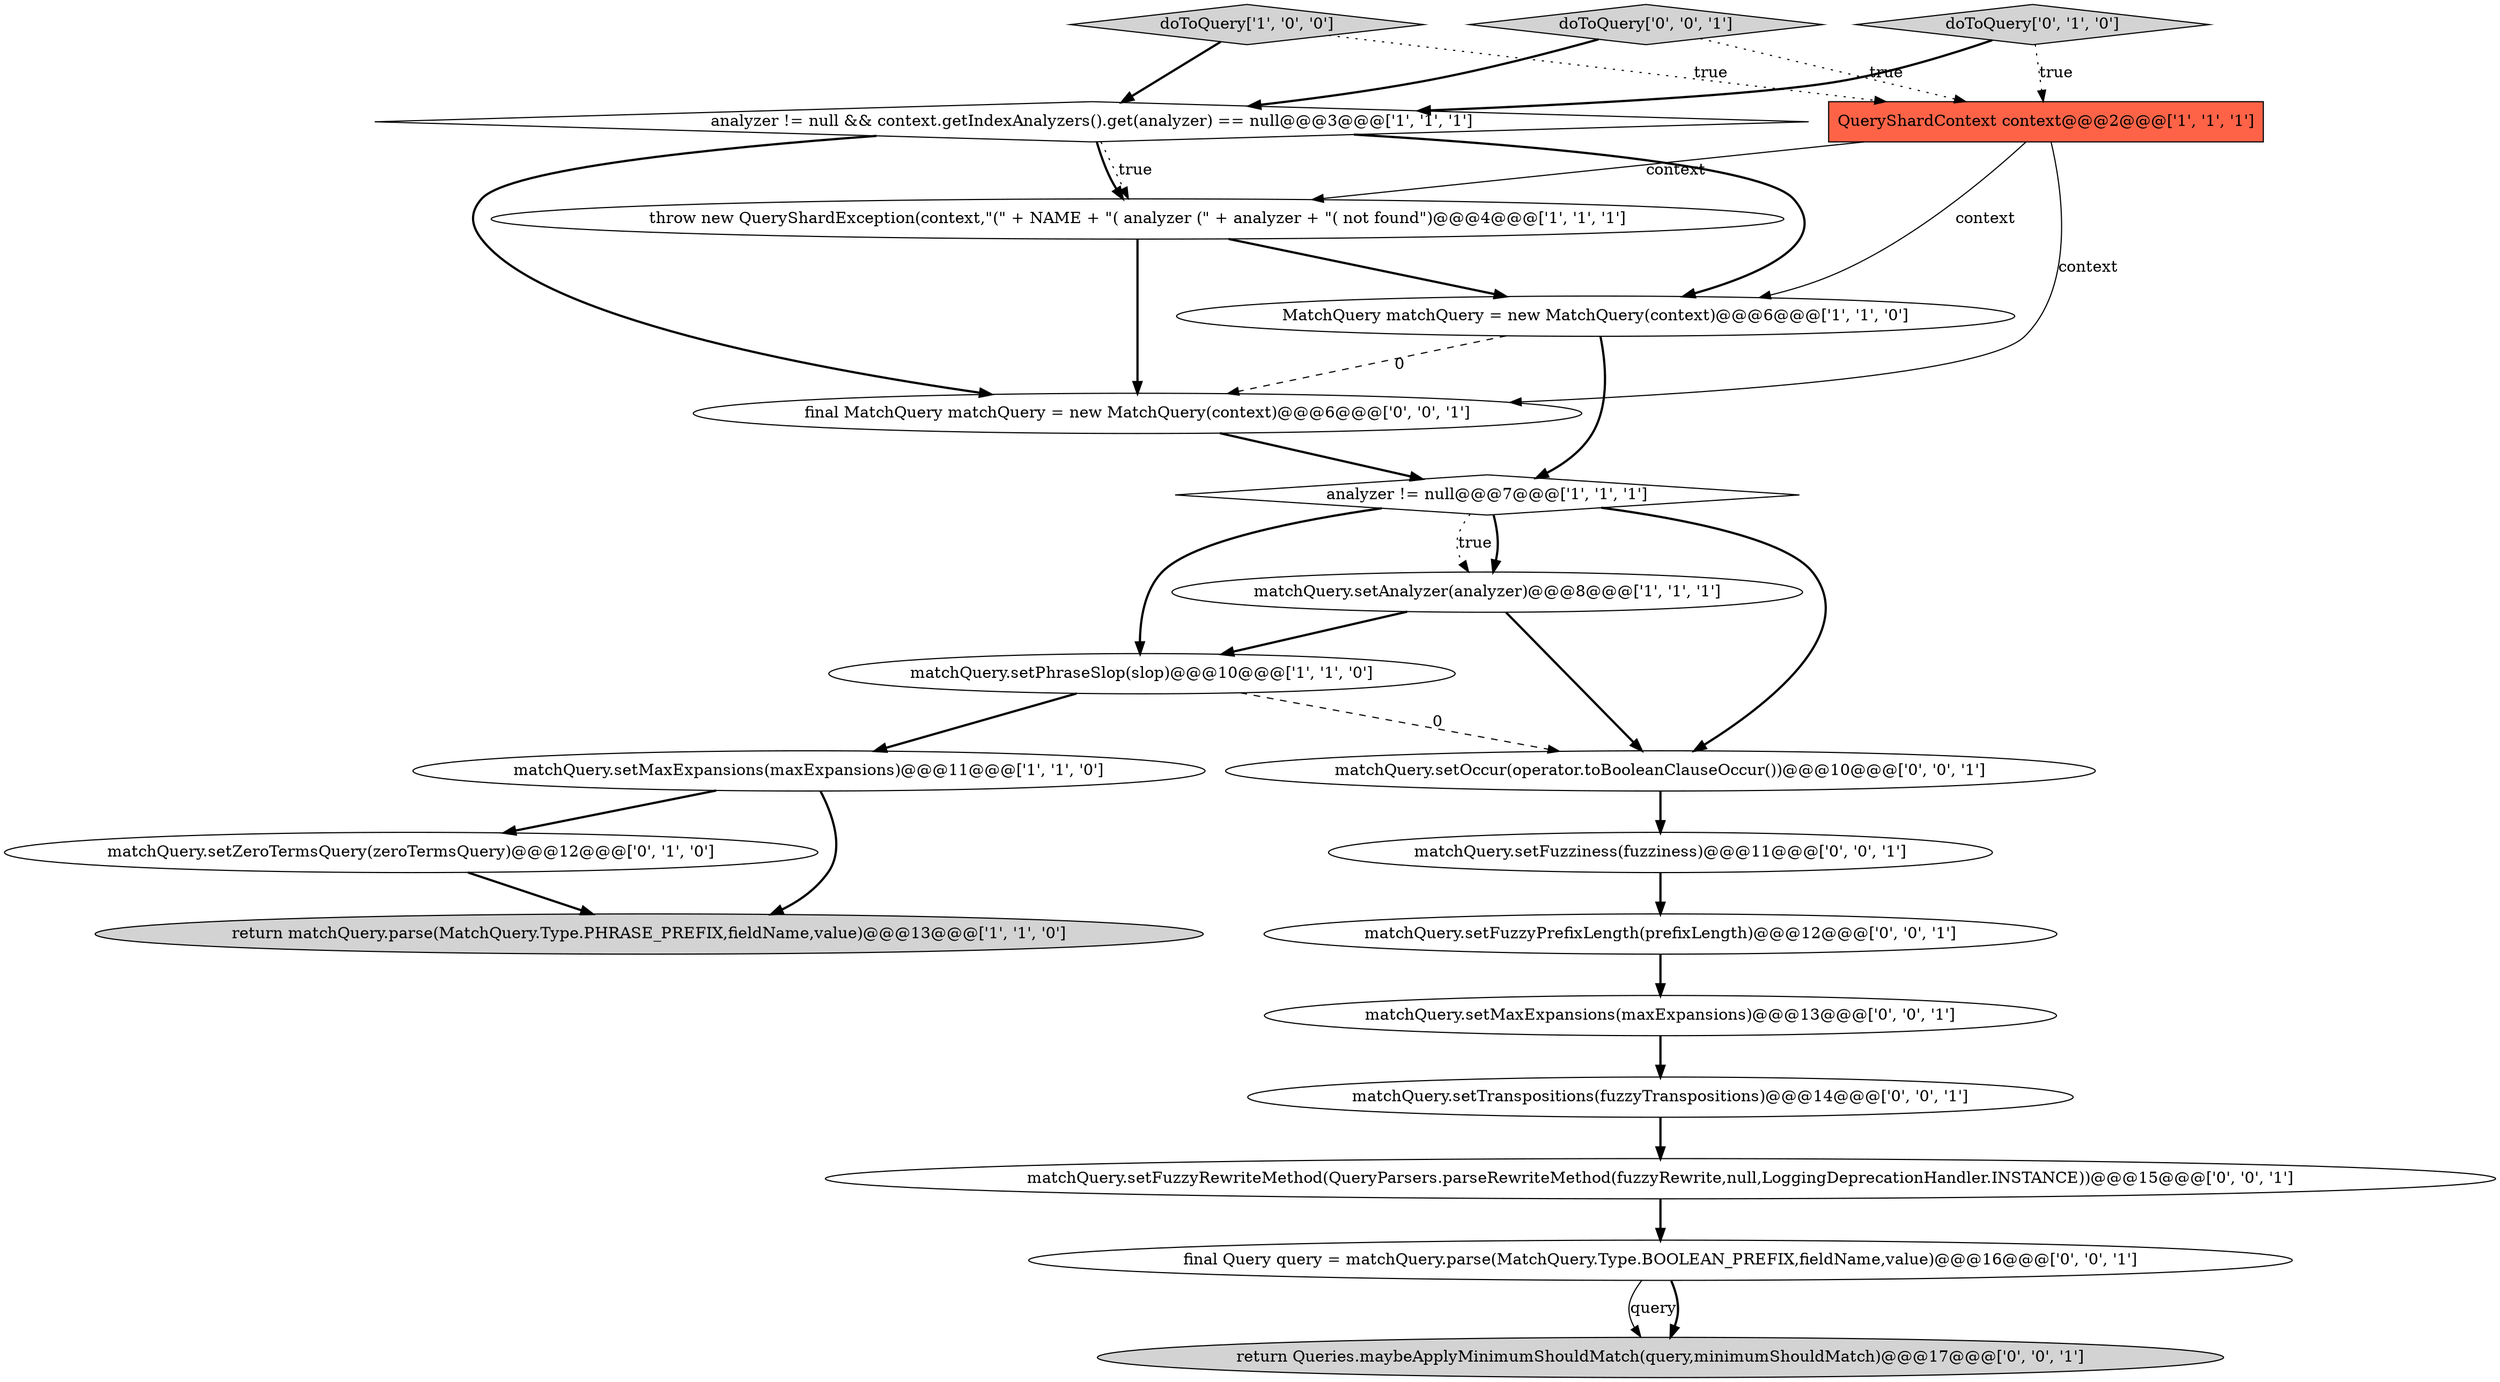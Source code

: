 digraph {
12 [style = filled, label = "matchQuery.setTranspositions(fuzzyTranspositions)@@@14@@@['0', '0', '1']", fillcolor = white, shape = ellipse image = "AAA0AAABBB3BBB"];
4 [style = filled, label = "QueryShardContext context@@@2@@@['1', '1', '1']", fillcolor = tomato, shape = box image = "AAA0AAABBB1BBB"];
5 [style = filled, label = "throw new QueryShardException(context,\"(\" + NAME + \"( analyzer (\" + analyzer + \"( not found\")@@@4@@@['1', '1', '1']", fillcolor = white, shape = ellipse image = "AAA0AAABBB1BBB"];
7 [style = filled, label = "doToQuery['1', '0', '0']", fillcolor = lightgray, shape = diamond image = "AAA0AAABBB1BBB"];
10 [style = filled, label = "doToQuery['0', '1', '0']", fillcolor = lightgray, shape = diamond image = "AAA0AAABBB2BBB"];
11 [style = filled, label = "matchQuery.setZeroTermsQuery(zeroTermsQuery)@@@12@@@['0', '1', '0']", fillcolor = white, shape = ellipse image = "AAA1AAABBB2BBB"];
13 [style = filled, label = "matchQuery.setFuzziness(fuzziness)@@@11@@@['0', '0', '1']", fillcolor = white, shape = ellipse image = "AAA0AAABBB3BBB"];
2 [style = filled, label = "return matchQuery.parse(MatchQuery.Type.PHRASE_PREFIX,fieldName,value)@@@13@@@['1', '1', '0']", fillcolor = lightgray, shape = ellipse image = "AAA0AAABBB1BBB"];
15 [style = filled, label = "return Queries.maybeApplyMinimumShouldMatch(query,minimumShouldMatch)@@@17@@@['0', '0', '1']", fillcolor = lightgray, shape = ellipse image = "AAA0AAABBB3BBB"];
17 [style = filled, label = "doToQuery['0', '0', '1']", fillcolor = lightgray, shape = diamond image = "AAA0AAABBB3BBB"];
1 [style = filled, label = "MatchQuery matchQuery = new MatchQuery(context)@@@6@@@['1', '1', '0']", fillcolor = white, shape = ellipse image = "AAA0AAABBB1BBB"];
9 [style = filled, label = "matchQuery.setMaxExpansions(maxExpansions)@@@11@@@['1', '1', '0']", fillcolor = white, shape = ellipse image = "AAA0AAABBB1BBB"];
21 [style = filled, label = "final MatchQuery matchQuery = new MatchQuery(context)@@@6@@@['0', '0', '1']", fillcolor = white, shape = ellipse image = "AAA0AAABBB3BBB"];
19 [style = filled, label = "final Query query = matchQuery.parse(MatchQuery.Type.BOOLEAN_PREFIX,fieldName,value)@@@16@@@['0', '0', '1']", fillcolor = white, shape = ellipse image = "AAA0AAABBB3BBB"];
20 [style = filled, label = "matchQuery.setFuzzyRewriteMethod(QueryParsers.parseRewriteMethod(fuzzyRewrite,null,LoggingDeprecationHandler.INSTANCE))@@@15@@@['0', '0', '1']", fillcolor = white, shape = ellipse image = "AAA0AAABBB3BBB"];
18 [style = filled, label = "matchQuery.setOccur(operator.toBooleanClauseOccur())@@@10@@@['0', '0', '1']", fillcolor = white, shape = ellipse image = "AAA0AAABBB3BBB"];
14 [style = filled, label = "matchQuery.setMaxExpansions(maxExpansions)@@@13@@@['0', '0', '1']", fillcolor = white, shape = ellipse image = "AAA0AAABBB3BBB"];
6 [style = filled, label = "analyzer != null@@@7@@@['1', '1', '1']", fillcolor = white, shape = diamond image = "AAA0AAABBB1BBB"];
8 [style = filled, label = "analyzer != null && context.getIndexAnalyzers().get(analyzer) == null@@@3@@@['1', '1', '1']", fillcolor = white, shape = diamond image = "AAA0AAABBB1BBB"];
0 [style = filled, label = "matchQuery.setPhraseSlop(slop)@@@10@@@['1', '1', '0']", fillcolor = white, shape = ellipse image = "AAA0AAABBB1BBB"];
16 [style = filled, label = "matchQuery.setFuzzyPrefixLength(prefixLength)@@@12@@@['0', '0', '1']", fillcolor = white, shape = ellipse image = "AAA0AAABBB3BBB"];
3 [style = filled, label = "matchQuery.setAnalyzer(analyzer)@@@8@@@['1', '1', '1']", fillcolor = white, shape = ellipse image = "AAA0AAABBB1BBB"];
4->5 [style = solid, label="context"];
6->18 [style = bold, label=""];
7->4 [style = dotted, label="true"];
7->8 [style = bold, label=""];
9->11 [style = bold, label=""];
8->5 [style = bold, label=""];
19->15 [style = solid, label="query"];
5->1 [style = bold, label=""];
6->0 [style = bold, label=""];
0->9 [style = bold, label=""];
9->2 [style = bold, label=""];
10->8 [style = bold, label=""];
18->13 [style = bold, label=""];
19->15 [style = bold, label=""];
1->21 [style = dashed, label="0"];
14->12 [style = bold, label=""];
17->4 [style = dotted, label="true"];
3->18 [style = bold, label=""];
1->6 [style = bold, label=""];
8->21 [style = bold, label=""];
11->2 [style = bold, label=""];
20->19 [style = bold, label=""];
4->1 [style = solid, label="context"];
8->1 [style = bold, label=""];
5->21 [style = bold, label=""];
10->4 [style = dotted, label="true"];
13->16 [style = bold, label=""];
3->0 [style = bold, label=""];
16->14 [style = bold, label=""];
6->3 [style = bold, label=""];
12->20 [style = bold, label=""];
6->3 [style = dotted, label="true"];
8->5 [style = dotted, label="true"];
17->8 [style = bold, label=""];
21->6 [style = bold, label=""];
0->18 [style = dashed, label="0"];
4->21 [style = solid, label="context"];
}
